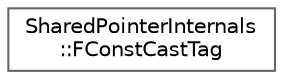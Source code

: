 digraph "Graphical Class Hierarchy"
{
 // INTERACTIVE_SVG=YES
 // LATEX_PDF_SIZE
  bgcolor="transparent";
  edge [fontname=Helvetica,fontsize=10,labelfontname=Helvetica,labelfontsize=10];
  node [fontname=Helvetica,fontsize=10,shape=box,height=0.2,width=0.4];
  rankdir="LR";
  Node0 [id="Node000000",label="SharedPointerInternals\l::FConstCastTag",height=0.2,width=0.4,color="grey40", fillcolor="white", style="filled",URL="$d9/ddc/structSharedPointerInternals_1_1FConstCastTag.html",tooltip=" "];
}
